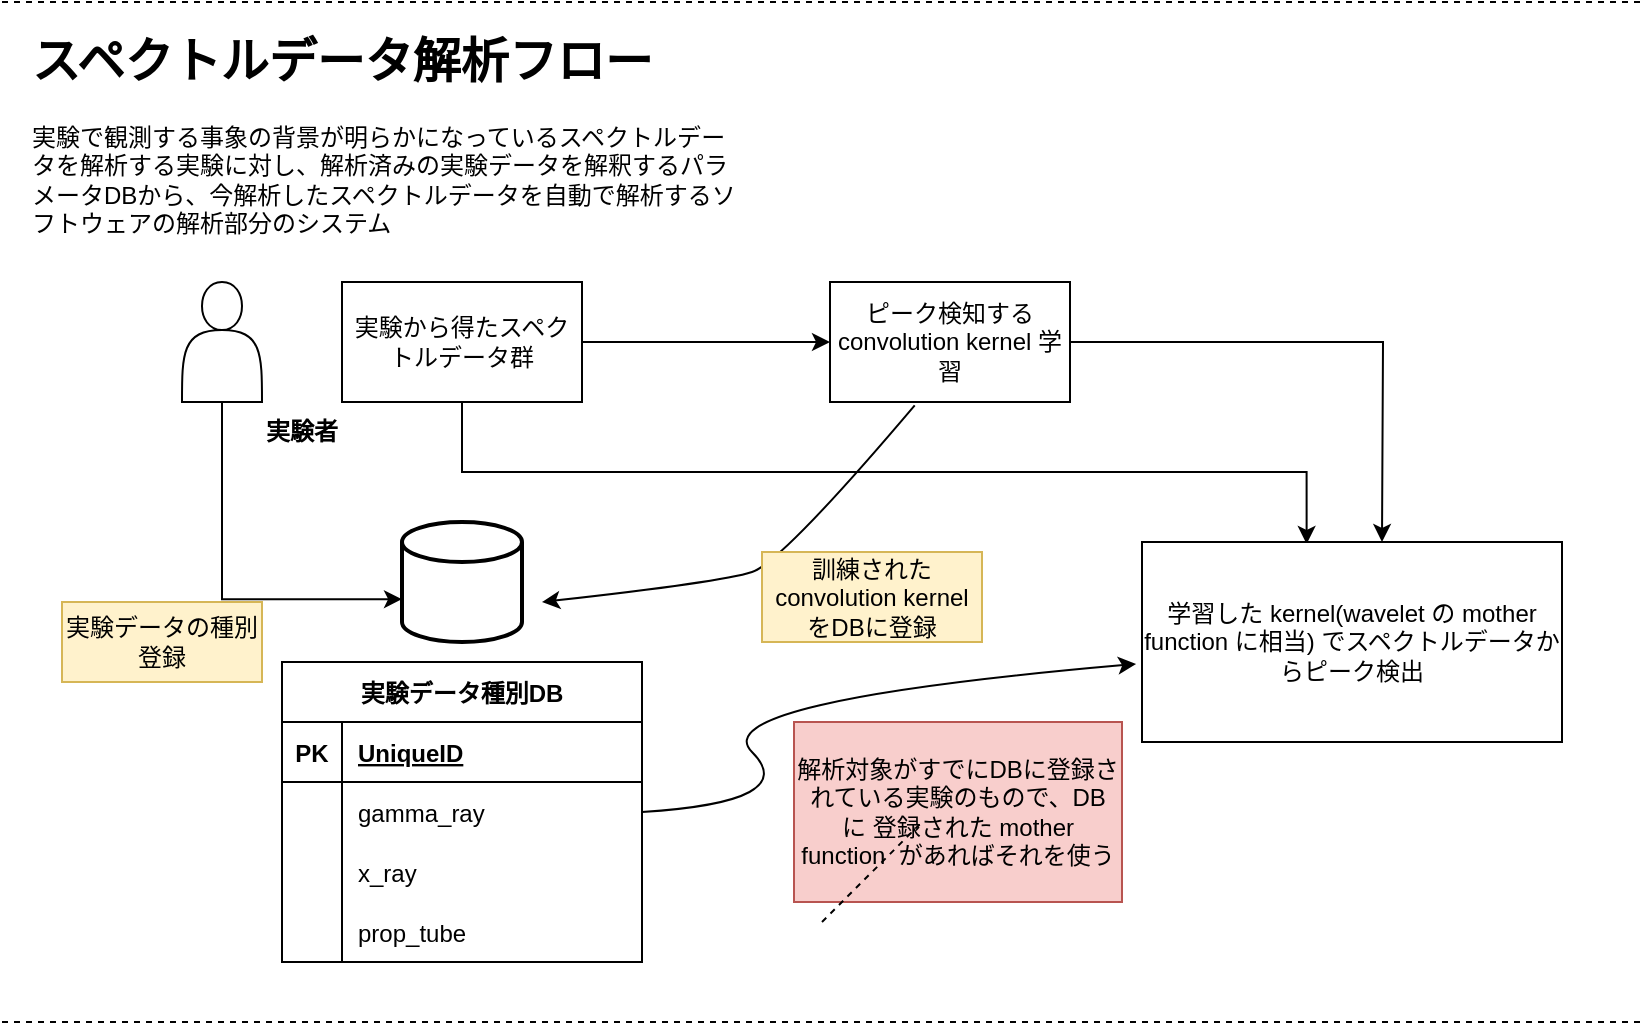 <mxfile version="20.0.3" type="github">
  <diagram id="ZicRrjsRs6D_7wJQQqAJ" name="Page-1">
    <mxGraphModel dx="1205" dy="688" grid="1" gridSize="10" guides="1" tooltips="1" connect="1" arrows="1" fold="1" page="1" pageScale="1" pageWidth="827" pageHeight="1169" math="0" shadow="0">
      <root>
        <mxCell id="0" />
        <mxCell id="1" parent="0" />
        <mxCell id="r-IPbkcmQIQHls_tTMJY-62" style="edgeStyle=orthogonalEdgeStyle;rounded=0;orthogonalLoop=1;jettySize=auto;html=1;entryX=0;entryY=0.5;entryDx=0;entryDy=0;" edge="1" parent="1" source="r-IPbkcmQIQHls_tTMJY-1" target="r-IPbkcmQIQHls_tTMJY-4">
          <mxGeometry relative="1" as="geometry" />
        </mxCell>
        <mxCell id="r-IPbkcmQIQHls_tTMJY-63" style="edgeStyle=orthogonalEdgeStyle;rounded=0;orthogonalLoop=1;jettySize=auto;html=1;exitX=0.5;exitY=1;exitDx=0;exitDy=0;entryX=0.392;entryY=0.01;entryDx=0;entryDy=0;entryPerimeter=0;" edge="1" parent="1" source="r-IPbkcmQIQHls_tTMJY-1" target="r-IPbkcmQIQHls_tTMJY-5">
          <mxGeometry relative="1" as="geometry" />
        </mxCell>
        <mxCell id="r-IPbkcmQIQHls_tTMJY-1" value="実験から得たスペクトルデータ群" style="rounded=0;whiteSpace=wrap;html=1;" vertex="1" parent="1">
          <mxGeometry x="170" y="140" width="120" height="60" as="geometry" />
        </mxCell>
        <mxCell id="r-IPbkcmQIQHls_tTMJY-3" value="&lt;h1&gt;スペクトルデータ解析フロー&lt;/h1&gt;&lt;p&gt;実験で観測する事象の背景が明らかになっているスペクトルデータを解析する実験に対し、解析済みの実験データを解釈するパラメータDBから、今解析したスペクトルデータを自動で解析するソフトウェアの解析部分のシステム&lt;/p&gt;" style="text;html=1;strokeColor=none;fillColor=none;spacing=5;spacingTop=-20;whiteSpace=wrap;overflow=hidden;rounded=0;" vertex="1" parent="1">
          <mxGeometry x="10" y="10" width="360" height="120" as="geometry" />
        </mxCell>
        <mxCell id="r-IPbkcmQIQHls_tTMJY-65" style="edgeStyle=orthogonalEdgeStyle;rounded=0;orthogonalLoop=1;jettySize=auto;html=1;" edge="1" parent="1" source="r-IPbkcmQIQHls_tTMJY-4">
          <mxGeometry relative="1" as="geometry">
            <mxPoint x="690" y="270" as="targetPoint" />
          </mxGeometry>
        </mxCell>
        <mxCell id="r-IPbkcmQIQHls_tTMJY-4" value="ピーク検知する convolution kernel 学習" style="rounded=0;whiteSpace=wrap;html=1;" vertex="1" parent="1">
          <mxGeometry x="414" y="140" width="120" height="60" as="geometry" />
        </mxCell>
        <mxCell id="r-IPbkcmQIQHls_tTMJY-5" value="学習した kernel(wavelet の mother function に相当) でスペクトルデータからピーク検出" style="rounded=0;whiteSpace=wrap;html=1;" vertex="1" parent="1">
          <mxGeometry x="570" y="270" width="210" height="100" as="geometry" />
        </mxCell>
        <mxCell id="r-IPbkcmQIQHls_tTMJY-7" value="" style="strokeWidth=2;html=1;shape=mxgraph.flowchart.database;whiteSpace=wrap;" vertex="1" parent="1">
          <mxGeometry x="200" y="260" width="60" height="60" as="geometry" />
        </mxCell>
        <mxCell id="r-IPbkcmQIQHls_tTMJY-9" value="" style="edgeStyle=orthogonalEdgeStyle;rounded=0;orthogonalLoop=1;jettySize=auto;html=1;entryX=0;entryY=0.643;entryDx=0;entryDy=0;entryPerimeter=0;exitX=0.5;exitY=1;exitDx=0;exitDy=0;" edge="1" parent="1" source="r-IPbkcmQIQHls_tTMJY-8" target="r-IPbkcmQIQHls_tTMJY-7">
          <mxGeometry relative="1" as="geometry" />
        </mxCell>
        <mxCell id="r-IPbkcmQIQHls_tTMJY-8" value="" style="shape=actor;whiteSpace=wrap;html=1;" vertex="1" parent="1">
          <mxGeometry x="90" y="140" width="40" height="60" as="geometry" />
        </mxCell>
        <mxCell id="r-IPbkcmQIQHls_tTMJY-40" value="実験データ種別DB" style="shape=table;startSize=30;container=1;collapsible=1;childLayout=tableLayout;fixedRows=1;rowLines=0;fontStyle=1;align=center;resizeLast=1;" vertex="1" parent="1">
          <mxGeometry x="140" y="330" width="180" height="150" as="geometry" />
        </mxCell>
        <mxCell id="r-IPbkcmQIQHls_tTMJY-41" value="" style="shape=tableRow;horizontal=0;startSize=0;swimlaneHead=0;swimlaneBody=0;fillColor=none;collapsible=0;dropTarget=0;points=[[0,0.5],[1,0.5]];portConstraint=eastwest;top=0;left=0;right=0;bottom=1;" vertex="1" parent="r-IPbkcmQIQHls_tTMJY-40">
          <mxGeometry y="30" width="180" height="30" as="geometry" />
        </mxCell>
        <mxCell id="r-IPbkcmQIQHls_tTMJY-42" value="PK" style="shape=partialRectangle;connectable=0;fillColor=none;top=0;left=0;bottom=0;right=0;fontStyle=1;overflow=hidden;" vertex="1" parent="r-IPbkcmQIQHls_tTMJY-41">
          <mxGeometry width="30" height="30" as="geometry">
            <mxRectangle width="30" height="30" as="alternateBounds" />
          </mxGeometry>
        </mxCell>
        <mxCell id="r-IPbkcmQIQHls_tTMJY-43" value="UniqueID" style="shape=partialRectangle;connectable=0;fillColor=none;top=0;left=0;bottom=0;right=0;align=left;spacingLeft=6;fontStyle=5;overflow=hidden;" vertex="1" parent="r-IPbkcmQIQHls_tTMJY-41">
          <mxGeometry x="30" width="150" height="30" as="geometry">
            <mxRectangle width="150" height="30" as="alternateBounds" />
          </mxGeometry>
        </mxCell>
        <mxCell id="r-IPbkcmQIQHls_tTMJY-44" value="" style="shape=tableRow;horizontal=0;startSize=0;swimlaneHead=0;swimlaneBody=0;fillColor=none;collapsible=0;dropTarget=0;points=[[0,0.5],[1,0.5]];portConstraint=eastwest;top=0;left=0;right=0;bottom=0;" vertex="1" parent="r-IPbkcmQIQHls_tTMJY-40">
          <mxGeometry y="60" width="180" height="30" as="geometry" />
        </mxCell>
        <mxCell id="r-IPbkcmQIQHls_tTMJY-45" value="" style="shape=partialRectangle;connectable=0;fillColor=none;top=0;left=0;bottom=0;right=0;editable=1;overflow=hidden;" vertex="1" parent="r-IPbkcmQIQHls_tTMJY-44">
          <mxGeometry width="30" height="30" as="geometry">
            <mxRectangle width="30" height="30" as="alternateBounds" />
          </mxGeometry>
        </mxCell>
        <mxCell id="r-IPbkcmQIQHls_tTMJY-46" value="gamma_ray" style="shape=partialRectangle;connectable=0;fillColor=none;top=0;left=0;bottom=0;right=0;align=left;spacingLeft=6;overflow=hidden;" vertex="1" parent="r-IPbkcmQIQHls_tTMJY-44">
          <mxGeometry x="30" width="150" height="30" as="geometry">
            <mxRectangle width="150" height="30" as="alternateBounds" />
          </mxGeometry>
        </mxCell>
        <mxCell id="r-IPbkcmQIQHls_tTMJY-47" value="" style="shape=tableRow;horizontal=0;startSize=0;swimlaneHead=0;swimlaneBody=0;fillColor=none;collapsible=0;dropTarget=0;points=[[0,0.5],[1,0.5]];portConstraint=eastwest;top=0;left=0;right=0;bottom=0;" vertex="1" parent="r-IPbkcmQIQHls_tTMJY-40">
          <mxGeometry y="90" width="180" height="30" as="geometry" />
        </mxCell>
        <mxCell id="r-IPbkcmQIQHls_tTMJY-48" value="" style="shape=partialRectangle;connectable=0;fillColor=none;top=0;left=0;bottom=0;right=0;editable=1;overflow=hidden;" vertex="1" parent="r-IPbkcmQIQHls_tTMJY-47">
          <mxGeometry width="30" height="30" as="geometry">
            <mxRectangle width="30" height="30" as="alternateBounds" />
          </mxGeometry>
        </mxCell>
        <mxCell id="r-IPbkcmQIQHls_tTMJY-49" value="x_ray" style="shape=partialRectangle;connectable=0;fillColor=none;top=0;left=0;bottom=0;right=0;align=left;spacingLeft=6;overflow=hidden;" vertex="1" parent="r-IPbkcmQIQHls_tTMJY-47">
          <mxGeometry x="30" width="150" height="30" as="geometry">
            <mxRectangle width="150" height="30" as="alternateBounds" />
          </mxGeometry>
        </mxCell>
        <mxCell id="r-IPbkcmQIQHls_tTMJY-50" value="" style="shape=tableRow;horizontal=0;startSize=0;swimlaneHead=0;swimlaneBody=0;fillColor=none;collapsible=0;dropTarget=0;points=[[0,0.5],[1,0.5]];portConstraint=eastwest;top=0;left=0;right=0;bottom=0;" vertex="1" parent="r-IPbkcmQIQHls_tTMJY-40">
          <mxGeometry y="120" width="180" height="30" as="geometry" />
        </mxCell>
        <mxCell id="r-IPbkcmQIQHls_tTMJY-51" value="" style="shape=partialRectangle;connectable=0;fillColor=none;top=0;left=0;bottom=0;right=0;editable=1;overflow=hidden;" vertex="1" parent="r-IPbkcmQIQHls_tTMJY-50">
          <mxGeometry width="30" height="30" as="geometry">
            <mxRectangle width="30" height="30" as="alternateBounds" />
          </mxGeometry>
        </mxCell>
        <mxCell id="r-IPbkcmQIQHls_tTMJY-52" value="prop_tube" style="shape=partialRectangle;connectable=0;fillColor=none;top=0;left=0;bottom=0;right=0;align=left;spacingLeft=6;overflow=hidden;" vertex="1" parent="r-IPbkcmQIQHls_tTMJY-50">
          <mxGeometry x="30" width="150" height="30" as="geometry">
            <mxRectangle width="150" height="30" as="alternateBounds" />
          </mxGeometry>
        </mxCell>
        <mxCell id="r-IPbkcmQIQHls_tTMJY-57" value="実験データの種別登録" style="text;html=1;strokeColor=#d6b656;fillColor=#fff2cc;align=center;verticalAlign=middle;whiteSpace=wrap;rounded=0;" vertex="1" parent="1">
          <mxGeometry x="30" y="300" width="100" height="40" as="geometry" />
        </mxCell>
        <mxCell id="r-IPbkcmQIQHls_tTMJY-60" value="" style="curved=1;endArrow=classic;html=1;rounded=0;exitX=1;exitY=0.5;exitDx=0;exitDy=0;entryX=-0.014;entryY=0.61;entryDx=0;entryDy=0;entryPerimeter=0;" edge="1" parent="1" source="r-IPbkcmQIQHls_tTMJY-44" target="r-IPbkcmQIQHls_tTMJY-5">
          <mxGeometry width="50" height="50" relative="1" as="geometry">
            <mxPoint x="350" y="400" as="sourcePoint" />
            <mxPoint x="400" y="350" as="targetPoint" />
            <Array as="points">
              <mxPoint x="400" y="400" />
              <mxPoint x="350" y="350" />
            </Array>
          </mxGeometry>
        </mxCell>
        <mxCell id="r-IPbkcmQIQHls_tTMJY-61" value="解析対象がすでにDBに登録されている実験のもので、DB に 登録された mother function&amp;nbsp; があればそれを使う" style="text;html=1;strokeColor=#b85450;fillColor=#f8cecc;align=center;verticalAlign=middle;whiteSpace=wrap;rounded=0;" vertex="1" parent="1">
          <mxGeometry x="396" y="360" width="164" height="90" as="geometry" />
        </mxCell>
        <mxCell id="r-IPbkcmQIQHls_tTMJY-66" value="" style="curved=1;endArrow=classic;html=1;rounded=0;exitX=0.353;exitY=1.028;exitDx=0;exitDy=0;exitPerimeter=0;" edge="1" parent="1" source="r-IPbkcmQIQHls_tTMJY-4">
          <mxGeometry width="50" height="50" relative="1" as="geometry">
            <mxPoint x="390" y="310" as="sourcePoint" />
            <mxPoint x="270" y="300" as="targetPoint" />
            <Array as="points">
              <mxPoint x="390" y="280" />
              <mxPoint x="360" y="290" />
            </Array>
          </mxGeometry>
        </mxCell>
        <mxCell id="r-IPbkcmQIQHls_tTMJY-69" value="訓練された convolution kernel をDBに登録" style="text;html=1;strokeColor=#d6b656;fillColor=#fff2cc;align=center;verticalAlign=middle;whiteSpace=wrap;rounded=0;" vertex="1" parent="1">
          <mxGeometry x="380" y="275" width="110" height="45" as="geometry" />
        </mxCell>
        <mxCell id="r-IPbkcmQIQHls_tTMJY-70" value="実験者" style="text;html=1;strokeColor=none;fillColor=none;align=center;verticalAlign=middle;whiteSpace=wrap;rounded=0;fontStyle=1" vertex="1" parent="1">
          <mxGeometry x="120" y="200" width="60" height="30" as="geometry" />
        </mxCell>
        <mxCell id="r-IPbkcmQIQHls_tTMJY-71" value="" style="endArrow=none;dashed=1;html=1;rounded=0;" edge="1" parent="1">
          <mxGeometry width="50" height="50" relative="1" as="geometry">
            <mxPoint x="410" y="460" as="sourcePoint" />
            <mxPoint x="460" y="410" as="targetPoint" />
          </mxGeometry>
        </mxCell>
        <mxCell id="r-IPbkcmQIQHls_tTMJY-72" value="" style="endArrow=none;dashed=1;html=1;rounded=0;" edge="1" parent="1">
          <mxGeometry width="50" height="50" relative="1" as="geometry">
            <mxPoint y="510" as="sourcePoint" />
            <mxPoint x="820" y="510" as="targetPoint" />
          </mxGeometry>
        </mxCell>
        <mxCell id="r-IPbkcmQIQHls_tTMJY-73" value="" style="endArrow=none;dashed=1;html=1;rounded=0;" edge="1" parent="1">
          <mxGeometry width="50" height="50" relative="1" as="geometry">
            <mxPoint as="sourcePoint" />
            <mxPoint x="820.8" as="targetPoint" />
          </mxGeometry>
        </mxCell>
      </root>
    </mxGraphModel>
  </diagram>
</mxfile>
